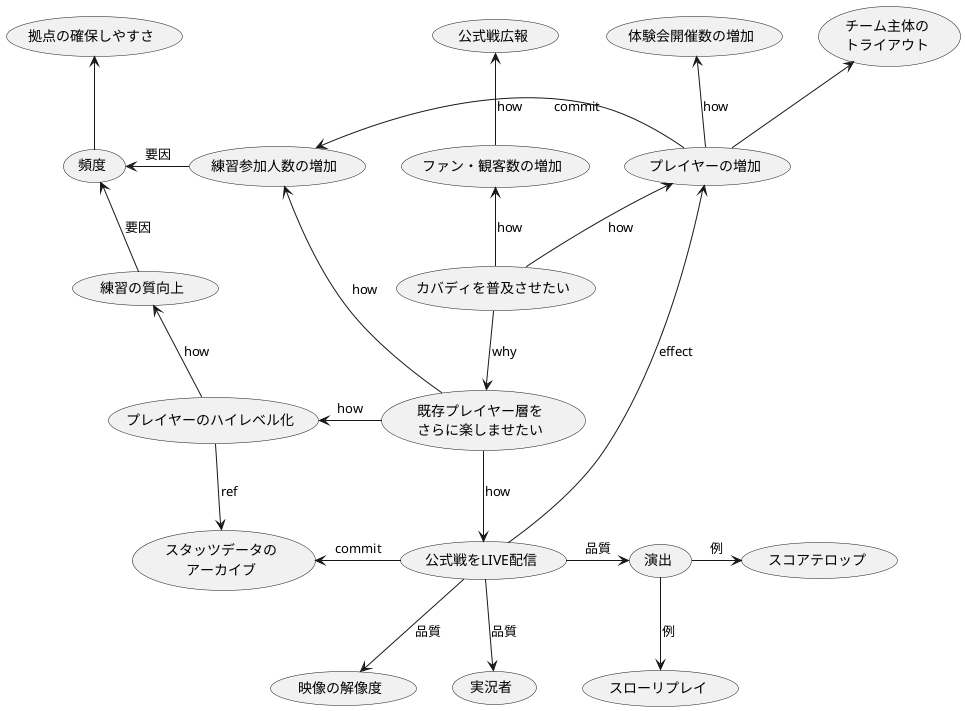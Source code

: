 @startuml 構想

(練習参加人数の増加) <-- (既存プレイヤー層を\nさらに楽しませたい):how

(カバディを普及させたい) --> (既存プレイヤー層を\nさらに楽しませたい):why

(プレイヤーの増加) <-- (カバディを普及させたい):how
(ファン・観客数の増加) <-- (カバディを普及させたい):how

(体験会開催数の増加) <-- (プレイヤーの増加):how

(公式戦広報) <-- (ファン・観客数の増加):how

(練習参加人数の増加) <- (プレイヤーの増加):commit

(既存プレイヤー層を\nさらに楽しませたい) --> (公式戦をLIVE配信) : how

(プレイヤーのハイレベル化) <- (既存プレイヤー層を\nさらに楽しませたい):how

(公式戦をLIVE配信) ->(演出) : 品質

(公式戦をLIVE配信) -->(実況者) : 品質

(演出) -> (スコアテロップ) : 例

(演出) --> (スローリプレイ) : 例

(公式戦をLIVE配信) --> (映像の解像度) : 品質

(スタッツデータの\nアーカイブ) <- (公式戦をLIVE配信):commit

(プレイヤーのハイレベル化) --> (スタッツデータの\nアーカイブ):ref

(練習の質向上) <-- (プレイヤーのハイレベル化):how


(頻度) <- (練習参加人数の増加):要因
(拠点の確保しやすさ) <-- (頻度)

(頻度) <-- (練習の質向上):要因

(プレイヤーの増加) <-- (公式戦をLIVE配信) : effect

(チーム主体の\nトライアウト) <-- (プレイヤーの増加)
@enduml